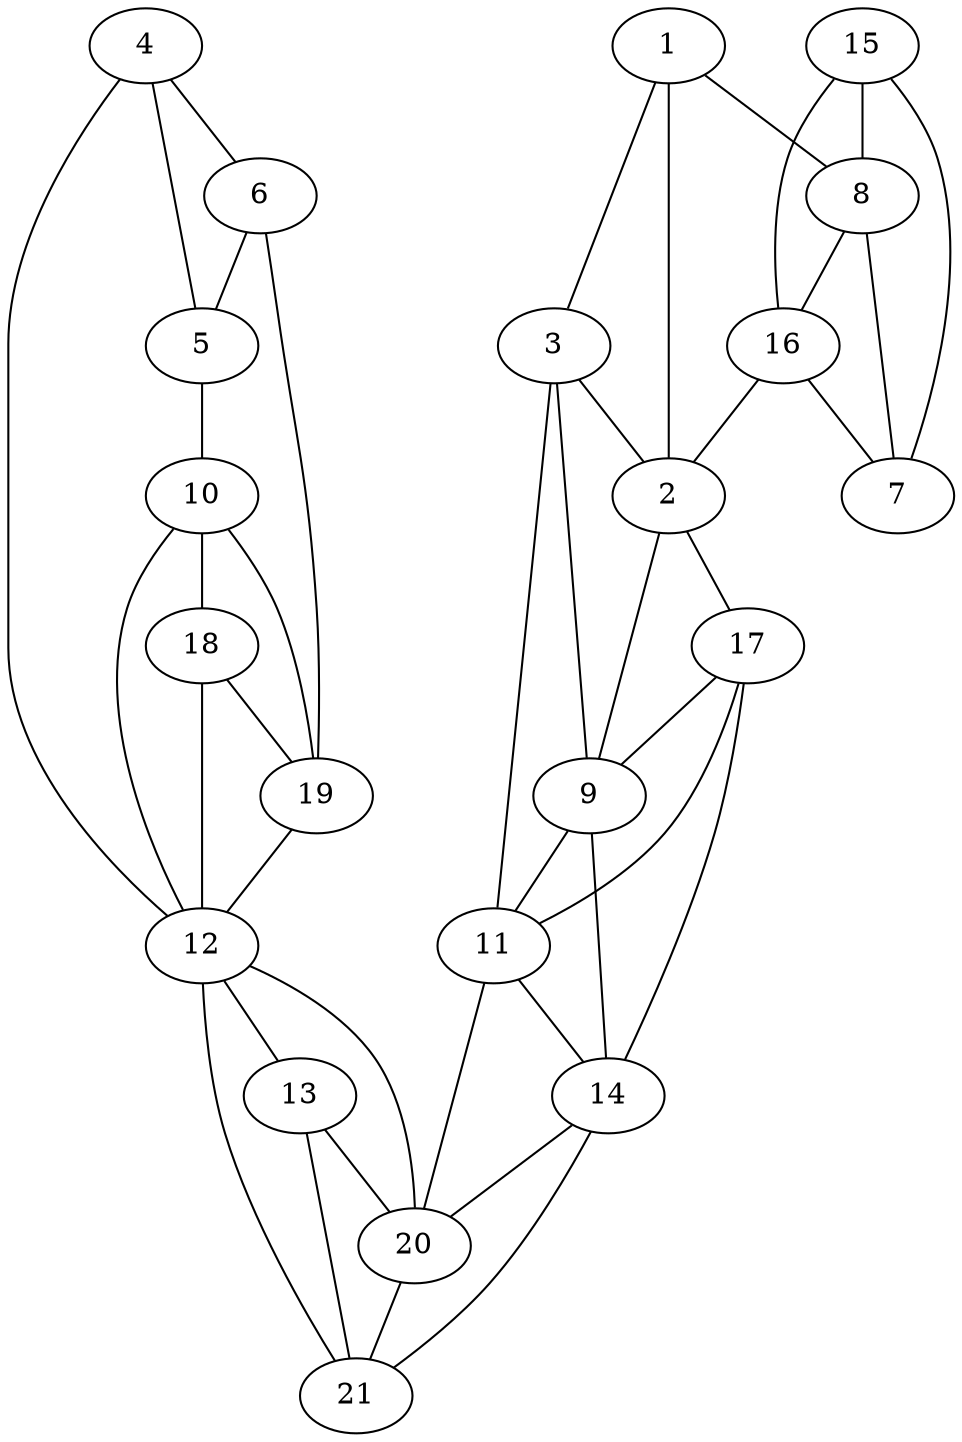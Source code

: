 graph pdb1qyu {
	1	 [aaLength=10,
		sequence=EDIIIINKPR,
		type=0];
	2	 [aaLength=11,
		sequence=DLVVHPGAGNP,
		type=0];
	1 -- 2	 [distance0="12.2208",
		frequency=1,
		type0=1];
	3	 [aaLength=14,
		sequence=DVPRAGIVHRLDKD,
		type=0];
	1 -- 3	 [distance0="41.73342",
		frequency=1,
		type0=2];
	8	 [aaLength=6,
		sequence=EIEEEA,
		type=1];
	1 -- 8	 [distance0="66.04452",
		frequency=1,
		type0=3];
	9	 [aaLength=7,
		sequence=LHYYPPI,
		type=1];
	2 -- 9	 [distance0="61.48538",
		frequency=1,
		type0=3];
	17	 [aaLength=7,
		sequence=LHYYPPI,
		type=1];
	2 -- 17	 [distance0="8.0",
		frequency=1,
		type0=4];
	3 -- 2	 [distance0="29.85338",
		frequency=1,
		type0=1];
	11	 [aaLength=9,
		sequence=LXVVAKTVP,
		type=1];
	3 -- 11	 [distance0="3.0",
		frequency=1,
		type0=4];
	3 -- 9	 [distance0="58.72904",
		frequency=1,
		type0=3];
	4	 [aaLength=10,
		sequence=HYRIXEHFRV,
		type=0];
	5	 [aaLength=11,
		sequence=AHITHPLVGDP,
		type=0];
	4 -- 5	 [distance0="31.70509",
		distance1="20.0",
		frequency=2,
		type0=1,
		type1=4];
	6	 [aaLength=19,
		sequence=LHATXLRLYHPISGIEXEW,
		type=0];
	4 -- 6	 [distance0="68.42176",
		frequency=1,
		type0=2];
	12	 [aaLength=8,
		sequence=HXAVHPMG,
		type=1];
	4 -- 12	 [distance0="84.47384",
		frequency=1,
		type0=3];
	10	 [aaLength=9,
		sequence=RPRPPKGAS,
		type=1];
	5 -- 10	 [distance0="82.74721",
		distance1="4.0",
		frequency=2,
		type0=3,
		type1=4];
	6 -- 5	 [distance0="39.27135",
		frequency=1,
		type0=1];
	19	 [aaLength=5,
		sequence=LRKFD,
		type=1];
	6 -- 19	 [distance0="76.41077",
		frequency=1,
		type0=3];
	7	 [aaLength=4,
		sequence=EQVA,
		type=1];
	7 -- 8	 [distance0="7.0",
		distance1="3.0",
		frequency=2,
		type0=2,
		type1=4];
	16	 [aaLength=6,
		sequence=EIEEEA,
		type=1];
	8 -- 16	 [distance0="0.0",
		frequency=1,
		type0=5];
	9 -- 11	 [distance0="25.0",
		frequency=1,
		type0=2];
	14	 [aaLength=4,
		sequence=ESLQ,
		type=1];
	9 -- 14	 [distance0="40.0",
		frequency=1,
		type0=3];
	10 -- 12	 [distance0="58.0",
		frequency=1,
		type0=3];
	18	 [aaLength=9,
		sequence=RPRPPKGAS,
		type=1];
	10 -- 18	 [distance0="0.0",
		distance1="0.0",
		frequency=2,
		type0=1,
		type1=5];
	11 -- 14	 [distance0="15.0",
		distance1="6.0",
		frequency=2,
		type0=1,
		type1=4];
	20	 [aaLength=3,
		sequence=EIT,
		type=1];
	11 -- 20	 [distance0="21.0",
		frequency=1,
		type0=2];
	13	 [aaLength=9,
		sequence=DEPISRHPT,
		type=1];
	12 -- 13	 [distance0="12.0",
		frequency=1,
		type0=1];
	12 -- 20	 [distance0="32.0",
		frequency=1,
		type0=3];
	21	 [aaLength=3,
		sequence=IGH,
		type=1];
	12 -- 21	 [distance0="22.0",
		frequency=1,
		type0=2];
	13 -- 20	 [distance0="20.0",
		frequency=1,
		type0=3];
	13 -- 21	 [distance0="10.0",
		frequency=1,
		type0=1];
	14 -- 20	 [distance0="6.0",
		distance1="2.0",
		frequency=2,
		type0=1,
		type1=4];
	14 -- 21	 [distance0="16.0",
		frequency=1,
		type0=3];
	15	 [aaLength=4,
		sequence=EQVA,
		type=1];
	15 -- 7	 [distance0="0.0",
		frequency=1,
		type0=5];
	15 -- 8	 [distance0="7.0",
		frequency=1,
		type0=2];
	15 -- 16	 [distance0="7.0",
		frequency=1,
		type0=3];
	16 -- 2	 [distance0="25.0",
		frequency=1,
		type0=4];
	16 -- 7	 [distance0="7.0",
		frequency=1,
		type0=2];
	17 -- 11	 [distance0="25.0",
		frequency=1,
		type0=2];
	17 -- 14	 [distance0="40.0",
		frequency=1,
		type0=3];
	17 -- 9	 [distance0="0.0",
		frequency=1,
		type0=5];
	18 -- 19	 [distance0="15.0",
		distance1="6.0",
		frequency=2,
		type0=2,
		type1=4];
	18 -- 12	 [distance0="58.0",
		frequency=1,
		type0=3];
	19 -- 10	 [distance0="15.0",
		frequency=1,
		type0=1];
	19 -- 12	 [distance0="73.0",
		frequency=1,
		type0=3];
	20 -- 21	 [distance0="10.0",
		distance1="7.0",
		frequency=2,
		type0=2,
		type1=4];
}
